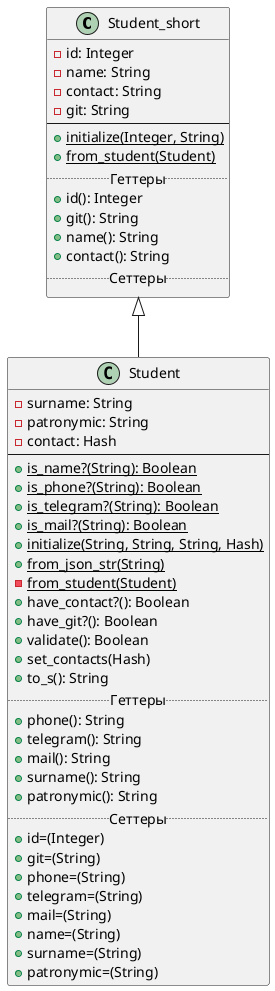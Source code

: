 @startuml
'https://plantuml.com/sequence-diagram
Class Student_short
 {
      -id: Integer
      -name: String
      -contact: String
      -git: String
 --
      +{static}initialize(Integer, String)
      +{static}from_student(Student)
      .. Геттеры ..
      +id(): Integer
      +git(): String
      +name(): String
      +contact(): String
      .. Сеттеры ..
  }


Class Student extends Student_short{
     -surname: String
     -patronymic: String
     -contact: Hash
--
     +{static}is_name?(String): Boolean
     +{static}is_phone?(String): Boolean
     +{static}is_telegram?(String): Boolean
     +{static}is_mail?(String): Boolean
     +{static}initialize(String, String, String, Hash)
     +{static}from_json_str(String)
     -{static}from_student(Student)
     +have_contact?(): Boolean
     +have_git?(): Boolean
     +validate(): Boolean
     +set_contacts(Hash)
     +to_s(): String
     .. Геттеры ..
     +phone(): String
     +telegram(): String
     +mail(): String
     +surname(): String
     +patronymic(): String
     .. Сеттеры ..
     +id=(Integer)
     +git=(String)
     +phone=(String)
     +telegram=(String)
     +mail=(String)
     +name=(String)
     +surname=(String)
     +patronymic=(String)
 }
@enduml
